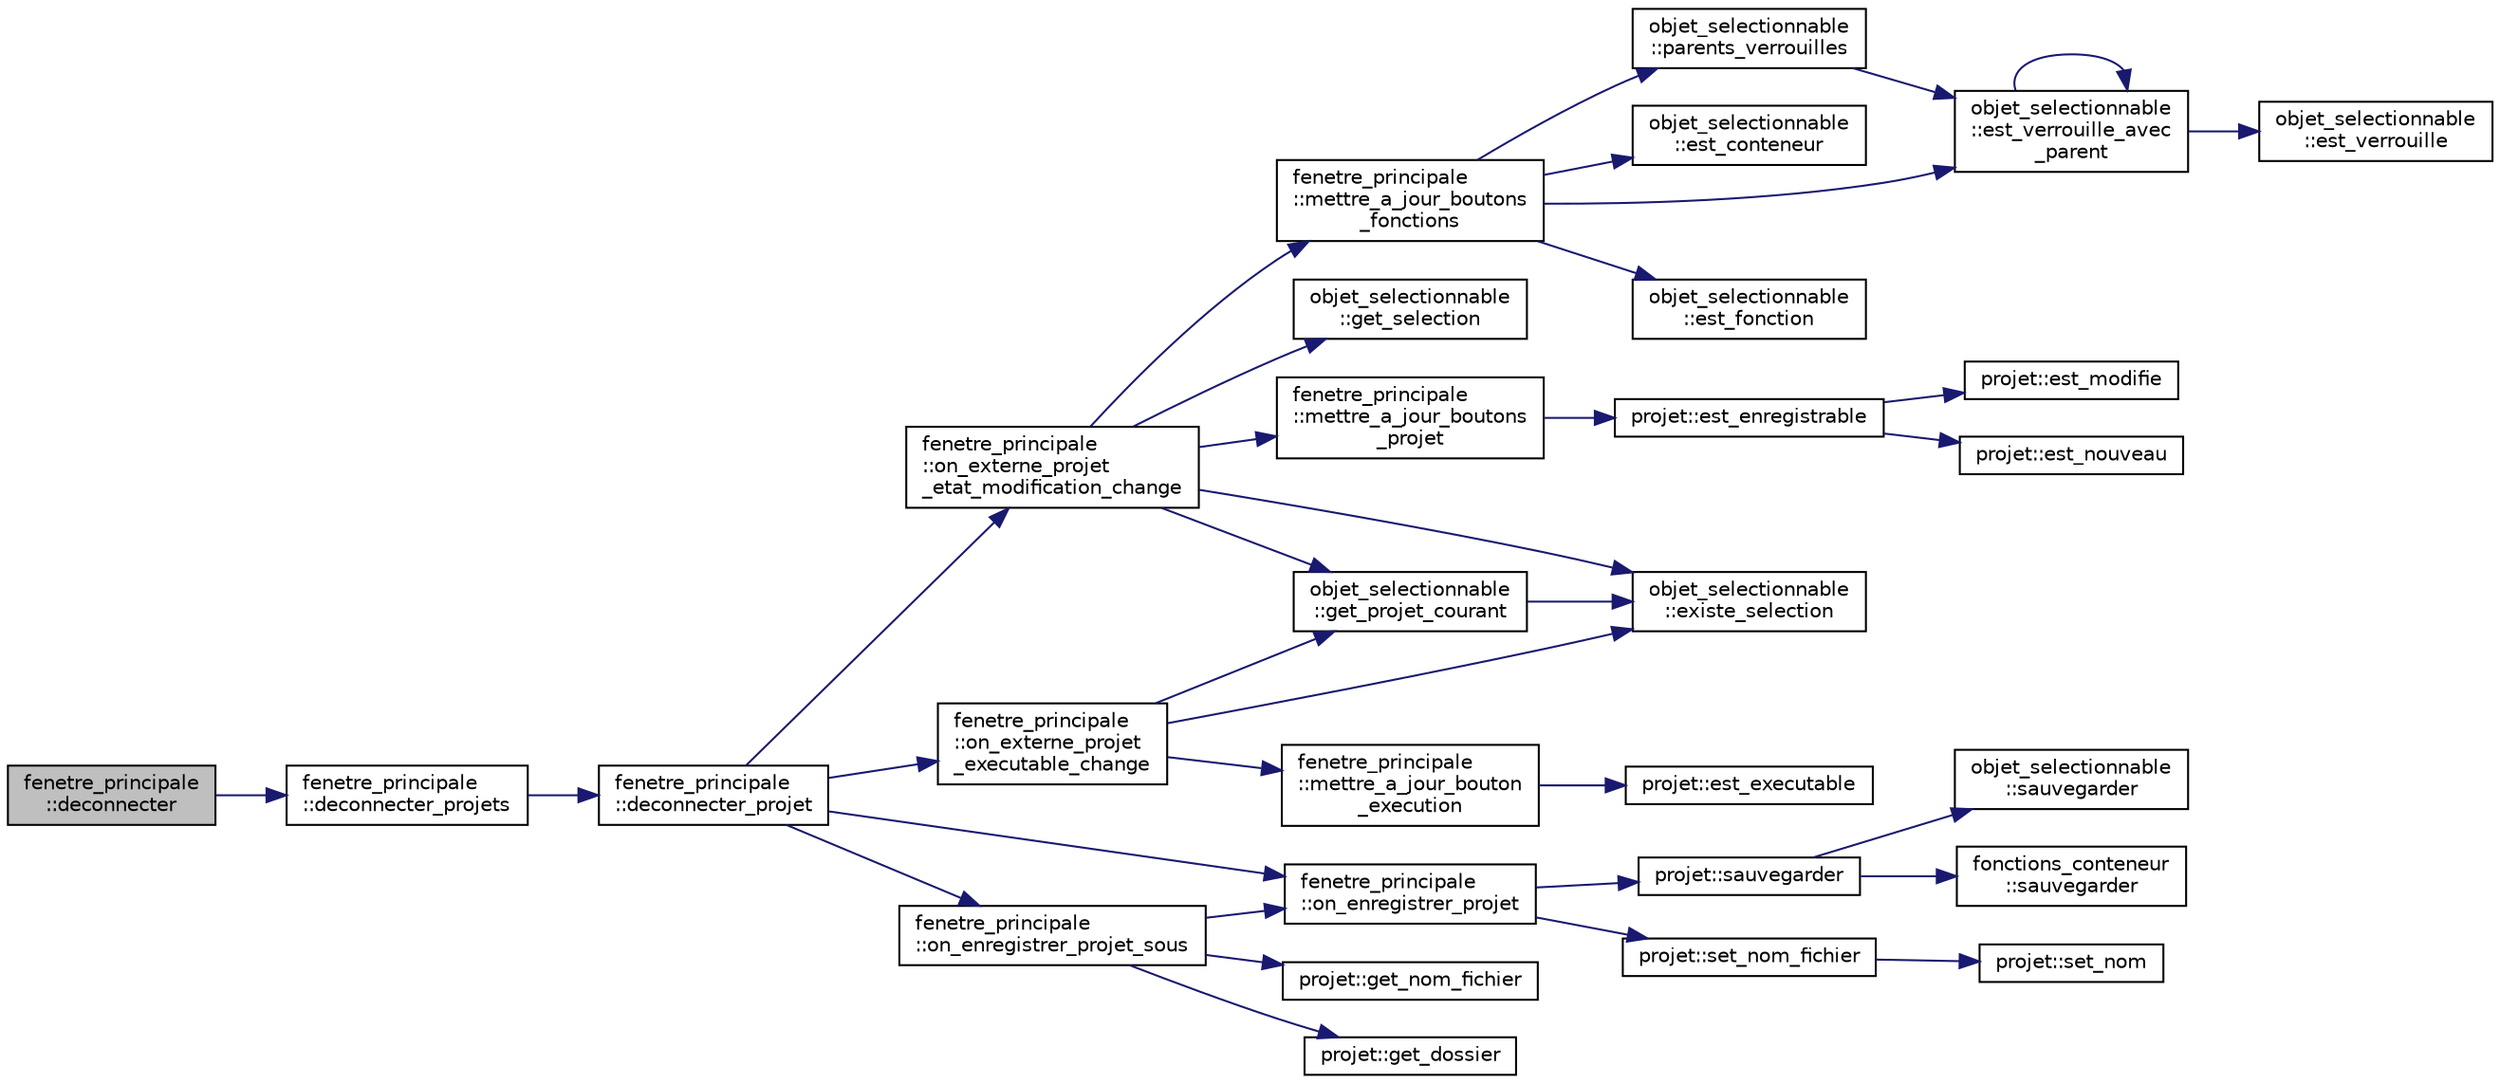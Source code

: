 digraph "fenetre_principale::deconnecter"
{
  edge [fontname="Helvetica",fontsize="10",labelfontname="Helvetica",labelfontsize="10"];
  node [fontname="Helvetica",fontsize="10",shape=record];
  rankdir="LR";
  Node710 [label="fenetre_principale\l::deconnecter",height=0.2,width=0.4,color="black", fillcolor="grey75", style="filled", fontcolor="black"];
  Node710 -> Node711 [color="midnightblue",fontsize="10",style="solid",fontname="Helvetica"];
  Node711 [label="fenetre_principale\l::deconnecter_projets",height=0.2,width=0.4,color="black", fillcolor="white", style="filled",URL="$classfenetre__principale.html#a8b316bf468199a13edc6433f56f73eec",tooltip="Retire les connections de tous les projets. "];
  Node711 -> Node712 [color="midnightblue",fontsize="10",style="solid",fontname="Helvetica"];
  Node712 [label="fenetre_principale\l::deconnecter_projet",height=0.2,width=0.4,color="black", fillcolor="white", style="filled",URL="$classfenetre__principale.html#a22d6f55191f52646244f97ac3bb903c2",tooltip="Retire les connections pour un projet donné. "];
  Node712 -> Node713 [color="midnightblue",fontsize="10",style="solid",fontname="Helvetica"];
  Node713 [label="fenetre_principale\l::on_externe_projet\l_etat_modification_change",height=0.2,width=0.4,color="black", fillcolor="white", style="filled",URL="$classfenetre__principale.html#aa3031f71451237710b8e71ffc9df4f23",tooltip="Fonction appelée lorsque l&#39;état de modification d&#39;un projet change. "];
  Node713 -> Node714 [color="midnightblue",fontsize="10",style="solid",fontname="Helvetica"];
  Node714 [label="objet_selectionnable\l::existe_selection",height=0.2,width=0.4,color="black", fillcolor="white", style="filled",URL="$classobjet__selectionnable.html#ad3c9ec08e1036a463b6b82176d52364d"];
  Node713 -> Node715 [color="midnightblue",fontsize="10",style="solid",fontname="Helvetica"];
  Node715 [label="objet_selectionnable\l::get_projet_courant",height=0.2,width=0.4,color="black", fillcolor="white", style="filled",URL="$classobjet__selectionnable.html#afdc2163828d829f786887b60e11e4717"];
  Node715 -> Node714 [color="midnightblue",fontsize="10",style="solid",fontname="Helvetica"];
  Node713 -> Node716 [color="midnightblue",fontsize="10",style="solid",fontname="Helvetica"];
  Node716 [label="fenetre_principale\l::mettre_a_jour_boutons\l_projet",height=0.2,width=0.4,color="black", fillcolor="white", style="filled",URL="$classfenetre__principale.html#a254e577618618631bd05597f6630fcc4",tooltip="Met à jour les boutons de la fenêtre selon un projet donné. "];
  Node716 -> Node717 [color="midnightblue",fontsize="10",style="solid",fontname="Helvetica"];
  Node717 [label="projet::est_enregistrable",height=0.2,width=0.4,color="black", fillcolor="white", style="filled",URL="$classprojet.html#af3ec26f8d89ead3d91a5f6098b83e242"];
  Node717 -> Node718 [color="midnightblue",fontsize="10",style="solid",fontname="Helvetica"];
  Node718 [label="projet::est_nouveau",height=0.2,width=0.4,color="black", fillcolor="white", style="filled",URL="$classprojet.html#a5ec26ee61a91af62a268bb85263d6a30"];
  Node717 -> Node719 [color="midnightblue",fontsize="10",style="solid",fontname="Helvetica"];
  Node719 [label="projet::est_modifie",height=0.2,width=0.4,color="black", fillcolor="white", style="filled",URL="$classprojet.html#a3ce849f59d754f05de9cf9b4ec06c46f"];
  Node713 -> Node720 [color="midnightblue",fontsize="10",style="solid",fontname="Helvetica"];
  Node720 [label="fenetre_principale\l::mettre_a_jour_boutons\l_fonctions",height=0.2,width=0.4,color="black", fillcolor="white", style="filled",URL="$classfenetre__principale.html#a0e4687512b180aef1eb6f75359b13cee",tooltip="Met à jour les boutons d&#39;ajout de fonctions selon un objet donné. "];
  Node720 -> Node721 [color="midnightblue",fontsize="10",style="solid",fontname="Helvetica"];
  Node721 [label="objet_selectionnable\l::est_conteneur",height=0.2,width=0.4,color="black", fillcolor="white", style="filled",URL="$classobjet__selectionnable.html#a2c6b5b342b5f3a9f48893f793f935e0f"];
  Node720 -> Node722 [color="midnightblue",fontsize="10",style="solid",fontname="Helvetica"];
  Node722 [label="objet_selectionnable\l::est_verrouille_avec\l_parent",height=0.2,width=0.4,color="black", fillcolor="white", style="filled",URL="$classobjet__selectionnable.html#a001c4584a6430689f478544ec560fb7e"];
  Node722 -> Node723 [color="midnightblue",fontsize="10",style="solid",fontname="Helvetica"];
  Node723 [label="objet_selectionnable\l::est_verrouille",height=0.2,width=0.4,color="black", fillcolor="white", style="filled",URL="$classobjet__selectionnable.html#ae9c29950b9e5b582338ac659ecc3e3d6"];
  Node722 -> Node722 [color="midnightblue",fontsize="10",style="solid",fontname="Helvetica"];
  Node720 -> Node724 [color="midnightblue",fontsize="10",style="solid",fontname="Helvetica"];
  Node724 [label="objet_selectionnable\l::est_fonction",height=0.2,width=0.4,color="black", fillcolor="white", style="filled",URL="$classobjet__selectionnable.html#a8a235fc5211fbec0347ebe2342e99fa5"];
  Node720 -> Node725 [color="midnightblue",fontsize="10",style="solid",fontname="Helvetica"];
  Node725 [label="objet_selectionnable\l::parents_verrouilles",height=0.2,width=0.4,color="black", fillcolor="white", style="filled",URL="$classobjet__selectionnable.html#ad9357af8b3471529814165378c6ce13d"];
  Node725 -> Node722 [color="midnightblue",fontsize="10",style="solid",fontname="Helvetica"];
  Node713 -> Node726 [color="midnightblue",fontsize="10",style="solid",fontname="Helvetica"];
  Node726 [label="objet_selectionnable\l::get_selection",height=0.2,width=0.4,color="black", fillcolor="white", style="filled",URL="$classobjet__selectionnable.html#ae6be76843c7b502410ec8d2c1fff88a3"];
  Node712 -> Node727 [color="midnightblue",fontsize="10",style="solid",fontname="Helvetica"];
  Node727 [label="fenetre_principale\l::on_externe_projet\l_executable_change",height=0.2,width=0.4,color="black", fillcolor="white", style="filled",URL="$classfenetre__principale.html#aac51e3e43a291658385b410ad158f24d",tooltip="Fonction appelée lorsque l&#39;état d&#39;exécutabitlité d&#39;un projet change. "];
  Node727 -> Node714 [color="midnightblue",fontsize="10",style="solid",fontname="Helvetica"];
  Node727 -> Node715 [color="midnightblue",fontsize="10",style="solid",fontname="Helvetica"];
  Node727 -> Node728 [color="midnightblue",fontsize="10",style="solid",fontname="Helvetica"];
  Node728 [label="fenetre_principale\l::mettre_a_jour_bouton\l_execution",height=0.2,width=0.4,color="black", fillcolor="white", style="filled",URL="$classfenetre__principale.html#a91384185c4d7425bb5c1d12072cabeae",tooltip="Met à jour les boutons d&#39;exécution selon un projet donné. "];
  Node728 -> Node729 [color="midnightblue",fontsize="10",style="solid",fontname="Helvetica"];
  Node729 [label="projet::est_executable",height=0.2,width=0.4,color="black", fillcolor="white", style="filled",URL="$classprojet.html#a081efee84cbb41edcdf706e19789565b"];
  Node712 -> Node730 [color="midnightblue",fontsize="10",style="solid",fontname="Helvetica"];
  Node730 [label="fenetre_principale\l::on_enregistrer_projet",height=0.2,width=0.4,color="black", fillcolor="white", style="filled",URL="$classfenetre__principale.html#a31a75b71153c61bb51cc1226eed99cfa",tooltip="Enregistre un projet donné avec un nom de fichier spécifié. "];
  Node730 -> Node731 [color="midnightblue",fontsize="10",style="solid",fontname="Helvetica"];
  Node731 [label="projet::set_nom_fichier",height=0.2,width=0.4,color="black", fillcolor="white", style="filled",URL="$classprojet.html#ad8800652d03f73eaad197af702d3d133"];
  Node731 -> Node732 [color="midnightblue",fontsize="10",style="solid",fontname="Helvetica"];
  Node732 [label="projet::set_nom",height=0.2,width=0.4,color="black", fillcolor="white", style="filled",URL="$classprojet.html#a3020254e65eb57b4c36bf7990021ad2b"];
  Node730 -> Node733 [color="midnightblue",fontsize="10",style="solid",fontname="Helvetica"];
  Node733 [label="projet::sauvegarder",height=0.2,width=0.4,color="black", fillcolor="white", style="filled",URL="$classprojet.html#a83aaa7aa7215729f319047a1f74d0a31"];
  Node733 -> Node734 [color="midnightblue",fontsize="10",style="solid",fontname="Helvetica"];
  Node734 [label="objet_selectionnable\l::sauvegarder",height=0.2,width=0.4,color="black", fillcolor="white", style="filled",URL="$classobjet__selectionnable.html#af4f1e02d8ede68cfb073770ed85e4899"];
  Node733 -> Node735 [color="midnightblue",fontsize="10",style="solid",fontname="Helvetica"];
  Node735 [label="fonctions_conteneur\l::sauvegarder",height=0.2,width=0.4,color="black", fillcolor="white", style="filled",URL="$classfonctions__conteneur.html#a45ec80993babd844410c429794357871"];
  Node712 -> Node736 [color="midnightblue",fontsize="10",style="solid",fontname="Helvetica"];
  Node736 [label="fenetre_principale\l::on_enregistrer_projet_sous",height=0.2,width=0.4,color="black", fillcolor="white", style="filled",URL="$classfenetre__principale.html#adaef8393373145bd29e7c168b518ede4",tooltip="Enregistre un projet donné sous. "];
  Node736 -> Node737 [color="midnightblue",fontsize="10",style="solid",fontname="Helvetica"];
  Node737 [label="projet::get_nom_fichier",height=0.2,width=0.4,color="black", fillcolor="white", style="filled",URL="$classprojet.html#ab67c8da12f04d10144f42b4541dcacbc"];
  Node736 -> Node738 [color="midnightblue",fontsize="10",style="solid",fontname="Helvetica"];
  Node738 [label="projet::get_dossier",height=0.2,width=0.4,color="black", fillcolor="white", style="filled",URL="$classprojet.html#a090c95e58831875cf4e81928c1d75b7e"];
  Node736 -> Node730 [color="midnightblue",fontsize="10",style="solid",fontname="Helvetica"];
}

